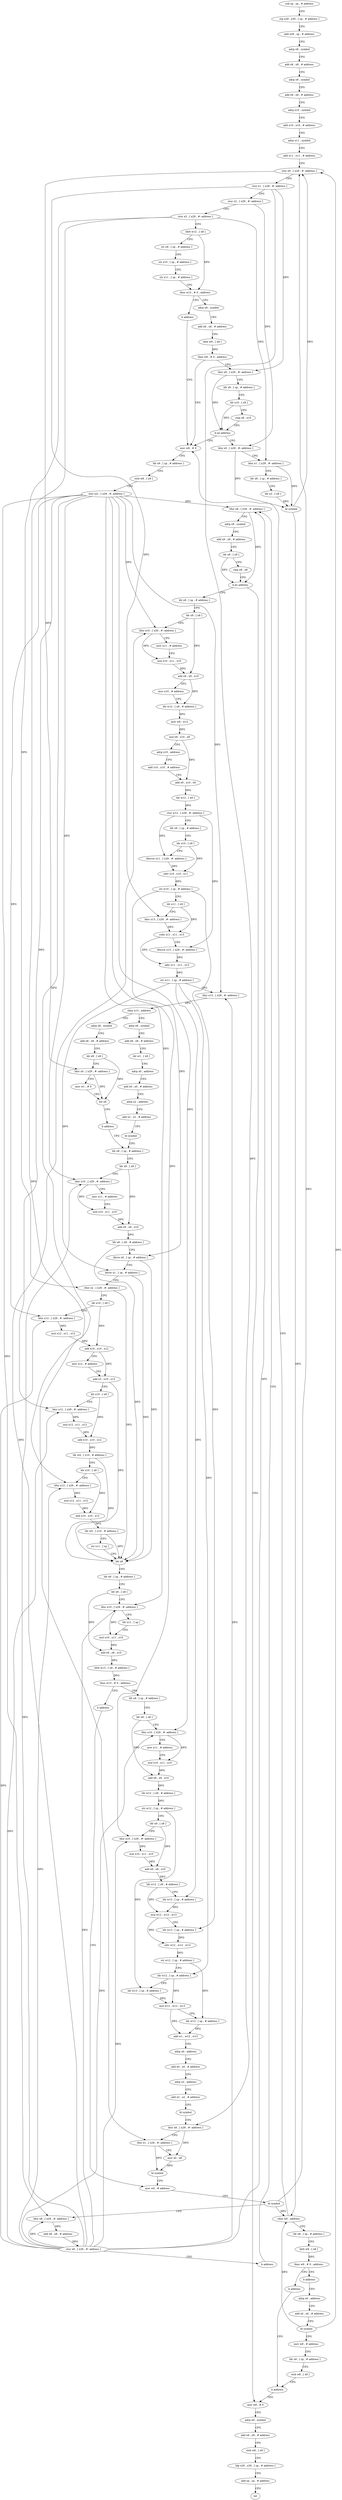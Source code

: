 digraph "func" {
"4220228" [label = "sub sp , sp , # address" ]
"4220232" [label = "stp x29 , x30 , [ sp , # address ]" ]
"4220236" [label = "add x29 , sp , # address" ]
"4220240" [label = "adrp x8 , symbol" ]
"4220244" [label = "add x8 , x8 , # address" ]
"4220248" [label = "adrp x9 , symbol" ]
"4220252" [label = "add x9 , x9 , # address" ]
"4220256" [label = "adrp x10 , symbol" ]
"4220260" [label = "add x10 , x10 , # address" ]
"4220264" [label = "adrp x11 , symbol" ]
"4220268" [label = "add x11 , x11 , # address" ]
"4220272" [label = "stur x0 , [ x29 , #- address ]" ]
"4220276" [label = "stur x1 , [ x29 , #- address ]" ]
"4220280" [label = "stur x2 , [ x29 , #- address ]" ]
"4220284" [label = "stur x3 , [ x29 , #- address ]" ]
"4220288" [label = "ldrb w12 , [ x8 ]" ]
"4220292" [label = "str x9 , [ sp , # address ]" ]
"4220296" [label = "str x10 , [ sp , # address ]" ]
"4220300" [label = "str x11 , [ sp , # address ]" ]
"4220304" [label = "tbnz w12 , # 0 , address" ]
"4220312" [label = "adrp x8 , symbol" ]
"4220308" [label = "b address" ]
"4220316" [label = "add x8 , x8 , # address" ]
"4220320" [label = "ldrb w9 , [ x8 ]" ]
"4220324" [label = "tbnz w9 , # 0 , address" ]
"4220420" [label = "mov w8 , # 0" ]
"4220328" [label = "ldur x8 , [ x29 , #- address ]" ]
"4220424" [label = "ldr x9 , [ sp , # address ]" ]
"4220428" [label = "strb w8 , [ x9 ]" ]
"4220432" [label = "stur xzr , [ x29 , #- address ]" ]
"4220436" [label = "ldur x8 , [ x29 , #- address ]" ]
"4220332" [label = "ldr x9 , [ sp , # address ]" ]
"4220336" [label = "ldr x10 , [ x9 ]" ]
"4220340" [label = "cmp x8 , x10" ]
"4220344" [label = "b.ne address" ]
"4220348" [label = "ldur x0 , [ x29 , #- address ]" ]
"4220932" [label = "mov w8 , # 0" ]
"4220936" [label = "adrp x9 , symbol" ]
"4220940" [label = "add x9 , x9 , # address" ]
"4220944" [label = "strb w8 , [ x9 ]" ]
"4220948" [label = "ldp x29 , x30 , [ sp , # address ]" ]
"4220952" [label = "add sp , sp , # address" ]
"4220956" [label = "ret" ]
"4220460" [label = "ldr x8 , [ sp , # address ]" ]
"4220464" [label = "ldr x9 , [ x8 ]" ]
"4220468" [label = "ldur x10 , [ x29 , #- address ]" ]
"4220472" [label = "mov x11 , # address" ]
"4220476" [label = "mul x10 , x11 , x10" ]
"4220480" [label = "add x9 , x9 , x10" ]
"4220484" [label = "mov x10 , # address" ]
"4220488" [label = "ldr w12 , [ x9 , # address ]" ]
"4220492" [label = "mov w9 , w12" ]
"4220496" [label = "mul x9 , x10 , x9" ]
"4220500" [label = "adrp x10 , address" ]
"4220504" [label = "add x10 , x10 , # address" ]
"4220508" [label = "add x9 , x10 , x9" ]
"4220512" [label = "ldr w12 , [ x9 ]" ]
"4220516" [label = "stur w12 , [ x29 , #- address ]" ]
"4220520" [label = "ldr x9 , [ sp , # address ]" ]
"4220524" [label = "ldr x10 , [ x9 ]" ]
"4220528" [label = "ldursw x11 , [ x29 , #- address ]" ]
"4220532" [label = "udiv x10 , x10 , x11" ]
"4220536" [label = "str w10 , [ sp , # address ]" ]
"4220540" [label = "ldr x11 , [ x9 ]" ]
"4220544" [label = "ldur x13 , [ x29 , #- address ]" ]
"4220548" [label = "subs x11 , x11 , x13" ]
"4220552" [label = "ldursw x13 , [ x29 , #- address ]" ]
"4220556" [label = "udiv x11 , x11 , x13" ]
"4220560" [label = "str w11 , [ sp , # address ]" ]
"4220564" [label = "ldur x13 , [ x29 , #- address ]" ]
"4220568" [label = "cbnz x13 , address" ]
"4220600" [label = "adrp x8 , symbol" ]
"4220572" [label = "adrp x8 , symbol" ]
"4220352" [label = "ldur x1 , [ x29 , #- address ]" ]
"4220356" [label = "ldr x8 , [ sp , # address ]" ]
"4220360" [label = "ldr x2 , [ x8 ]" ]
"4220364" [label = "bl symbol" ]
"4220368" [label = "cbnz w0 , address" ]
"4220372" [label = "ldr x8 , [ sp , # address ]" ]
"4220604" [label = "add x8 , x8 , # address" ]
"4220608" [label = "ldr w1 , [ x8 ]" ]
"4220612" [label = "adrp x0 , address" ]
"4220616" [label = "add x0 , x0 , # address" ]
"4220620" [label = "adrp x2 , address" ]
"4220624" [label = "add x2 , x2 , # address" ]
"4220628" [label = "bl symbol" ]
"4220632" [label = "ldr x8 , [ sp , # address ]" ]
"4220576" [label = "add x8 , x8 , # address" ]
"4220580" [label = "ldr x8 , [ x8 ]" ]
"4220584" [label = "ldur x0 , [ x29 , #- address ]" ]
"4220588" [label = "mov w1 , # 0" ]
"4220592" [label = "blr x8" ]
"4220596" [label = "b address" ]
"4220376" [label = "ldrb w9 , [ x8 ]" ]
"4220380" [label = "tbnz w9 , # 0 , address" ]
"4220388" [label = "b address" ]
"4220384" [label = "b address" ]
"4220780" [label = "ldr x8 , [ sp , # address ]" ]
"4220784" [label = "ldr x9 , [ x8 ]" ]
"4220788" [label = "ldur x10 , [ x29 , #- address ]" ]
"4220792" [label = "mov x11 , # address" ]
"4220796" [label = "mul x10 , x11 , x10" ]
"4220800" [label = "add x9 , x9 , x10" ]
"4220804" [label = "ldr w12 , [ x9 , # address ]" ]
"4220808" [label = "str w12 , [ sp , # address ]" ]
"4220812" [label = "ldr x9 , [ x8 ]" ]
"4220816" [label = "ldur x10 , [ x29 , #- address ]" ]
"4220820" [label = "mul x10 , x11 , x10" ]
"4220824" [label = "add x9 , x9 , x10" ]
"4220828" [label = "ldr w12 , [ x9 , # address ]" ]
"4220832" [label = "ldr w13 , [ sp , # address ]" ]
"4220836" [label = "mul w12 , w12 , w13" ]
"4220840" [label = "ldr w13 , [ sp , # address ]" ]
"4220844" [label = "sdiv w12 , w12 , w13" ]
"4220848" [label = "str w12 , [ sp , # address ]" ]
"4220852" [label = "ldr w12 , [ sp , # address ]" ]
"4220856" [label = "ldr w13 , [ sp , # address ]" ]
"4220860" [label = "mul w12 , w12 , w13" ]
"4220864" [label = "ldr w13 , [ sp , # address ]" ]
"4220868" [label = "add w1 , w12 , w13" ]
"4220872" [label = "adrp x0 , address" ]
"4220876" [label = "add x0 , x0 , # address" ]
"4220880" [label = "adrp x2 , address" ]
"4220884" [label = "add x2 , x2 , # address" ]
"4220888" [label = "bl symbol" ]
"4220892" [label = "ldur x8 , [ x29 , #- address ]" ]
"4220896" [label = "ldur x1 , [ x29 , #- address ]" ]
"4220900" [label = "mov x0 , x8" ]
"4220904" [label = "bl symbol" ]
"4220908" [label = "mov w0 , # address" ]
"4220776" [label = "b address" ]
"4220636" [label = "ldr x9 , [ x8 ]" ]
"4220640" [label = "ldur x10 , [ x29 , #- address ]" ]
"4220644" [label = "mov x11 , # address" ]
"4220648" [label = "mul x10 , x11 , x10" ]
"4220652" [label = "add x9 , x9 , x10" ]
"4220656" [label = "ldr x9 , [ x9 , # address ]" ]
"4220660" [label = "ldrsw x0 , [ sp , # address ]" ]
"4220664" [label = "ldrsw x1 , [ sp , # address ]" ]
"4220668" [label = "ldur x2 , [ x29 , #- address ]" ]
"4220672" [label = "ldr x10 , [ x8 ]" ]
"4220676" [label = "ldur x12 , [ x29 , #- address ]" ]
"4220680" [label = "mul x12 , x11 , x12" ]
"4220684" [label = "add x10 , x10 , x12" ]
"4220688" [label = "mov x12 , # address" ]
"4220692" [label = "add x3 , x10 , x12" ]
"4220696" [label = "ldr x10 , [ x8 ]" ]
"4220700" [label = "ldur x12 , [ x29 , #- address ]" ]
"4220704" [label = "mul x12 , x11 , x12" ]
"4220708" [label = "add x10 , x10 , x12" ]
"4220712" [label = "ldr w4 , [ x10 , # address ]" ]
"4220716" [label = "ldr x10 , [ x8 ]" ]
"4220720" [label = "ldur x12 , [ x29 , #- address ]" ]
"4220724" [label = "mul x12 , x11 , x12" ]
"4220728" [label = "add x10 , x10 , x12" ]
"4220732" [label = "ldr w5 , [ x10 , # address ]" ]
"4220736" [label = "str x11 , [ sp ]" ]
"4220740" [label = "blr x9" ]
"4220744" [label = "ldr x8 , [ sp , # address ]" ]
"4220748" [label = "ldr x9 , [ x8 ]" ]
"4220752" [label = "ldur x10 , [ x29 , #- address ]" ]
"4220756" [label = "ldr x11 , [ sp ]" ]
"4220760" [label = "mul x10 , x11 , x10" ]
"4220764" [label = "add x9 , x9 , x10" ]
"4220768" [label = "ldrb w13 , [ x9 , # address ]" ]
"4220772" [label = "tbnz w13 , # 0 , address" ]
"4220416" [label = "b address" ]
"4220392" [label = "adrp x0 , address" ]
"4220440" [label = "adrp x9 , symbol" ]
"4220444" [label = "add x9 , x9 , # address" ]
"4220448" [label = "ldr x9 , [ x9 ]" ]
"4220452" [label = "cmp x8 , x9" ]
"4220456" [label = "b.hs address" ]
"4220912" [label = "bl symbol" ]
"4220916" [label = "ldur x8 , [ x29 , #- address ]" ]
"4220920" [label = "add x8 , x8 , # address" ]
"4220924" [label = "stur x8 , [ x29 , #- address ]" ]
"4220928" [label = "b address" ]
"4220396" [label = "add x0 , x0 , # address" ]
"4220400" [label = "bl symbol" ]
"4220404" [label = "mov w8 , # address" ]
"4220408" [label = "ldr x9 , [ sp , # address ]" ]
"4220412" [label = "strb w8 , [ x9 ]" ]
"4220228" -> "4220232" [ label = "CFG" ]
"4220232" -> "4220236" [ label = "CFG" ]
"4220236" -> "4220240" [ label = "CFG" ]
"4220240" -> "4220244" [ label = "CFG" ]
"4220244" -> "4220248" [ label = "CFG" ]
"4220248" -> "4220252" [ label = "CFG" ]
"4220252" -> "4220256" [ label = "CFG" ]
"4220256" -> "4220260" [ label = "CFG" ]
"4220260" -> "4220264" [ label = "CFG" ]
"4220264" -> "4220268" [ label = "CFG" ]
"4220268" -> "4220272" [ label = "CFG" ]
"4220272" -> "4220276" [ label = "CFG" ]
"4220272" -> "4220584" [ label = "DFG" ]
"4220276" -> "4220280" [ label = "CFG" ]
"4220276" -> "4220328" [ label = "DFG" ]
"4220276" -> "4220544" [ label = "DFG" ]
"4220276" -> "4220892" [ label = "DFG" ]
"4220280" -> "4220284" [ label = "CFG" ]
"4220280" -> "4220348" [ label = "DFG" ]
"4220284" -> "4220288" [ label = "CFG" ]
"4220284" -> "4220352" [ label = "DFG" ]
"4220284" -> "4220668" [ label = "DFG" ]
"4220284" -> "4220896" [ label = "DFG" ]
"4220288" -> "4220292" [ label = "CFG" ]
"4220288" -> "4220304" [ label = "DFG" ]
"4220292" -> "4220296" [ label = "CFG" ]
"4220296" -> "4220300" [ label = "CFG" ]
"4220300" -> "4220304" [ label = "CFG" ]
"4220304" -> "4220312" [ label = "CFG" ]
"4220304" -> "4220308" [ label = "CFG" ]
"4220312" -> "4220316" [ label = "CFG" ]
"4220308" -> "4220420" [ label = "CFG" ]
"4220316" -> "4220320" [ label = "CFG" ]
"4220320" -> "4220324" [ label = "DFG" ]
"4220324" -> "4220420" [ label = "CFG" ]
"4220324" -> "4220328" [ label = "CFG" ]
"4220420" -> "4220424" [ label = "CFG" ]
"4220328" -> "4220332" [ label = "CFG" ]
"4220328" -> "4220344" [ label = "DFG" ]
"4220424" -> "4220428" [ label = "CFG" ]
"4220428" -> "4220432" [ label = "CFG" ]
"4220432" -> "4220436" [ label = "DFG" ]
"4220432" -> "4220468" [ label = "DFG" ]
"4220432" -> "4220564" [ label = "DFG" ]
"4220432" -> "4220640" [ label = "DFG" ]
"4220432" -> "4220676" [ label = "DFG" ]
"4220432" -> "4220700" [ label = "DFG" ]
"4220432" -> "4220720" [ label = "DFG" ]
"4220432" -> "4220752" [ label = "DFG" ]
"4220432" -> "4220788" [ label = "DFG" ]
"4220432" -> "4220816" [ label = "DFG" ]
"4220432" -> "4220916" [ label = "DFG" ]
"4220436" -> "4220440" [ label = "CFG" ]
"4220436" -> "4220456" [ label = "DFG" ]
"4220332" -> "4220336" [ label = "CFG" ]
"4220336" -> "4220340" [ label = "CFG" ]
"4220336" -> "4220344" [ label = "DFG" ]
"4220340" -> "4220344" [ label = "CFG" ]
"4220344" -> "4220420" [ label = "CFG" ]
"4220344" -> "4220348" [ label = "CFG" ]
"4220348" -> "4220352" [ label = "CFG" ]
"4220348" -> "4220364" [ label = "DFG" ]
"4220932" -> "4220936" [ label = "CFG" ]
"4220936" -> "4220940" [ label = "CFG" ]
"4220940" -> "4220944" [ label = "CFG" ]
"4220944" -> "4220948" [ label = "CFG" ]
"4220948" -> "4220952" [ label = "CFG" ]
"4220952" -> "4220956" [ label = "CFG" ]
"4220460" -> "4220464" [ label = "CFG" ]
"4220464" -> "4220468" [ label = "CFG" ]
"4220464" -> "4220480" [ label = "DFG" ]
"4220468" -> "4220472" [ label = "CFG" ]
"4220468" -> "4220476" [ label = "DFG" ]
"4220472" -> "4220476" [ label = "CFG" ]
"4220476" -> "4220480" [ label = "DFG" ]
"4220480" -> "4220484" [ label = "CFG" ]
"4220480" -> "4220488" [ label = "DFG" ]
"4220484" -> "4220488" [ label = "CFG" ]
"4220488" -> "4220492" [ label = "DFG" ]
"4220492" -> "4220496" [ label = "DFG" ]
"4220496" -> "4220500" [ label = "CFG" ]
"4220496" -> "4220508" [ label = "DFG" ]
"4220500" -> "4220504" [ label = "CFG" ]
"4220504" -> "4220508" [ label = "CFG" ]
"4220508" -> "4220512" [ label = "DFG" ]
"4220512" -> "4220516" [ label = "DFG" ]
"4220516" -> "4220520" [ label = "CFG" ]
"4220516" -> "4220528" [ label = "DFG" ]
"4220516" -> "4220552" [ label = "DFG" ]
"4220520" -> "4220524" [ label = "CFG" ]
"4220524" -> "4220528" [ label = "CFG" ]
"4220524" -> "4220532" [ label = "DFG" ]
"4220528" -> "4220532" [ label = "DFG" ]
"4220532" -> "4220536" [ label = "DFG" ]
"4220536" -> "4220540" [ label = "CFG" ]
"4220536" -> "4220660" [ label = "DFG" ]
"4220536" -> "4220840" [ label = "DFG" ]
"4220540" -> "4220544" [ label = "CFG" ]
"4220540" -> "4220548" [ label = "DFG" ]
"4220544" -> "4220548" [ label = "DFG" ]
"4220548" -> "4220552" [ label = "CFG" ]
"4220548" -> "4220556" [ label = "DFG" ]
"4220552" -> "4220556" [ label = "DFG" ]
"4220556" -> "4220560" [ label = "DFG" ]
"4220560" -> "4220564" [ label = "CFG" ]
"4220560" -> "4220664" [ label = "DFG" ]
"4220560" -> "4220832" [ label = "DFG" ]
"4220560" -> "4220852" [ label = "DFG" ]
"4220564" -> "4220568" [ label = "DFG" ]
"4220568" -> "4220600" [ label = "CFG" ]
"4220568" -> "4220572" [ label = "CFG" ]
"4220600" -> "4220604" [ label = "CFG" ]
"4220572" -> "4220576" [ label = "CFG" ]
"4220352" -> "4220356" [ label = "CFG" ]
"4220352" -> "4220364" [ label = "DFG" ]
"4220356" -> "4220360" [ label = "CFG" ]
"4220360" -> "4220364" [ label = "DFG" ]
"4220364" -> "4220368" [ label = "DFG" ]
"4220364" -> "4220272" [ label = "DFG" ]
"4220368" -> "4220420" [ label = "CFG" ]
"4220368" -> "4220372" [ label = "CFG" ]
"4220372" -> "4220376" [ label = "CFG" ]
"4220604" -> "4220608" [ label = "CFG" ]
"4220608" -> "4220612" [ label = "CFG" ]
"4220612" -> "4220616" [ label = "CFG" ]
"4220616" -> "4220620" [ label = "CFG" ]
"4220620" -> "4220624" [ label = "CFG" ]
"4220624" -> "4220628" [ label = "CFG" ]
"4220628" -> "4220632" [ label = "CFG" ]
"4220632" -> "4220636" [ label = "CFG" ]
"4220576" -> "4220580" [ label = "CFG" ]
"4220580" -> "4220584" [ label = "CFG" ]
"4220580" -> "4220592" [ label = "DFG" ]
"4220584" -> "4220588" [ label = "CFG" ]
"4220584" -> "4220592" [ label = "DFG" ]
"4220588" -> "4220592" [ label = "CFG" ]
"4220592" -> "4220596" [ label = "CFG" ]
"4220596" -> "4220632" [ label = "CFG" ]
"4220376" -> "4220380" [ label = "DFG" ]
"4220380" -> "4220388" [ label = "CFG" ]
"4220380" -> "4220384" [ label = "CFG" ]
"4220388" -> "4220416" [ label = "CFG" ]
"4220384" -> "4220392" [ label = "CFG" ]
"4220780" -> "4220784" [ label = "CFG" ]
"4220784" -> "4220788" [ label = "CFG" ]
"4220784" -> "4220800" [ label = "DFG" ]
"4220788" -> "4220792" [ label = "CFG" ]
"4220788" -> "4220796" [ label = "DFG" ]
"4220792" -> "4220796" [ label = "CFG" ]
"4220796" -> "4220800" [ label = "DFG" ]
"4220800" -> "4220804" [ label = "DFG" ]
"4220804" -> "4220808" [ label = "DFG" ]
"4220808" -> "4220812" [ label = "CFG" ]
"4220808" -> "4220856" [ label = "DFG" ]
"4220812" -> "4220816" [ label = "CFG" ]
"4220812" -> "4220824" [ label = "DFG" ]
"4220816" -> "4220820" [ label = "DFG" ]
"4220820" -> "4220824" [ label = "DFG" ]
"4220824" -> "4220828" [ label = "DFG" ]
"4220828" -> "4220832" [ label = "CFG" ]
"4220828" -> "4220836" [ label = "DFG" ]
"4220832" -> "4220836" [ label = "DFG" ]
"4220836" -> "4220840" [ label = "CFG" ]
"4220836" -> "4220844" [ label = "DFG" ]
"4220840" -> "4220844" [ label = "DFG" ]
"4220844" -> "4220848" [ label = "DFG" ]
"4220848" -> "4220852" [ label = "CFG" ]
"4220848" -> "4220864" [ label = "DFG" ]
"4220852" -> "4220856" [ label = "CFG" ]
"4220852" -> "4220860" [ label = "DFG" ]
"4220856" -> "4220860" [ label = "DFG" ]
"4220860" -> "4220864" [ label = "CFG" ]
"4220860" -> "4220868" [ label = "DFG" ]
"4220864" -> "4220868" [ label = "DFG" ]
"4220868" -> "4220872" [ label = "CFG" ]
"4220872" -> "4220876" [ label = "CFG" ]
"4220876" -> "4220880" [ label = "CFG" ]
"4220880" -> "4220884" [ label = "CFG" ]
"4220884" -> "4220888" [ label = "CFG" ]
"4220888" -> "4220892" [ label = "CFG" ]
"4220892" -> "4220896" [ label = "CFG" ]
"4220892" -> "4220900" [ label = "DFG" ]
"4220896" -> "4220900" [ label = "CFG" ]
"4220896" -> "4220904" [ label = "DFG" ]
"4220900" -> "4220904" [ label = "DFG" ]
"4220904" -> "4220908" [ label = "CFG" ]
"4220908" -> "4220912" [ label = "CFG" ]
"4220776" -> "4220908" [ label = "CFG" ]
"4220636" -> "4220640" [ label = "CFG" ]
"4220636" -> "4220652" [ label = "DFG" ]
"4220640" -> "4220644" [ label = "CFG" ]
"4220640" -> "4220648" [ label = "DFG" ]
"4220644" -> "4220648" [ label = "CFG" ]
"4220648" -> "4220652" [ label = "DFG" ]
"4220652" -> "4220656" [ label = "DFG" ]
"4220656" -> "4220660" [ label = "CFG" ]
"4220656" -> "4220740" [ label = "DFG" ]
"4220660" -> "4220664" [ label = "CFG" ]
"4220660" -> "4220740" [ label = "DFG" ]
"4220664" -> "4220668" [ label = "CFG" ]
"4220664" -> "4220740" [ label = "DFG" ]
"4220668" -> "4220672" [ label = "CFG" ]
"4220668" -> "4220740" [ label = "DFG" ]
"4220672" -> "4220676" [ label = "CFG" ]
"4220672" -> "4220684" [ label = "DFG" ]
"4220676" -> "4220680" [ label = "DFG" ]
"4220680" -> "4220684" [ label = "DFG" ]
"4220684" -> "4220688" [ label = "CFG" ]
"4220684" -> "4220692" [ label = "DFG" ]
"4220688" -> "4220692" [ label = "CFG" ]
"4220692" -> "4220696" [ label = "CFG" ]
"4220692" -> "4220740" [ label = "DFG" ]
"4220696" -> "4220700" [ label = "CFG" ]
"4220696" -> "4220708" [ label = "DFG" ]
"4220700" -> "4220704" [ label = "DFG" ]
"4220704" -> "4220708" [ label = "DFG" ]
"4220708" -> "4220712" [ label = "DFG" ]
"4220712" -> "4220716" [ label = "CFG" ]
"4220712" -> "4220740" [ label = "DFG" ]
"4220716" -> "4220720" [ label = "CFG" ]
"4220716" -> "4220728" [ label = "DFG" ]
"4220720" -> "4220724" [ label = "DFG" ]
"4220724" -> "4220728" [ label = "DFG" ]
"4220728" -> "4220732" [ label = "DFG" ]
"4220732" -> "4220736" [ label = "CFG" ]
"4220732" -> "4220740" [ label = "DFG" ]
"4220736" -> "4220740" [ label = "CFG" ]
"4220740" -> "4220744" [ label = "CFG" ]
"4220744" -> "4220748" [ label = "CFG" ]
"4220748" -> "4220752" [ label = "CFG" ]
"4220748" -> "4220764" [ label = "DFG" ]
"4220752" -> "4220756" [ label = "CFG" ]
"4220752" -> "4220760" [ label = "DFG" ]
"4220756" -> "4220760" [ label = "CFG" ]
"4220760" -> "4220764" [ label = "DFG" ]
"4220764" -> "4220768" [ label = "DFG" ]
"4220768" -> "4220772" [ label = "DFG" ]
"4220772" -> "4220780" [ label = "CFG" ]
"4220772" -> "4220776" [ label = "CFG" ]
"4220416" -> "4220932" [ label = "CFG" ]
"4220392" -> "4220396" [ label = "CFG" ]
"4220440" -> "4220444" [ label = "CFG" ]
"4220444" -> "4220448" [ label = "CFG" ]
"4220448" -> "4220452" [ label = "CFG" ]
"4220448" -> "4220456" [ label = "DFG" ]
"4220452" -> "4220456" [ label = "CFG" ]
"4220456" -> "4220932" [ label = "CFG" ]
"4220456" -> "4220460" [ label = "CFG" ]
"4220912" -> "4220916" [ label = "CFG" ]
"4220912" -> "4220272" [ label = "DFG" ]
"4220912" -> "4220368" [ label = "DFG" ]
"4220916" -> "4220920" [ label = "DFG" ]
"4220920" -> "4220924" [ label = "DFG" ]
"4220924" -> "4220928" [ label = "CFG" ]
"4220924" -> "4220436" [ label = "DFG" ]
"4220924" -> "4220468" [ label = "DFG" ]
"4220924" -> "4220564" [ label = "DFG" ]
"4220924" -> "4220640" [ label = "DFG" ]
"4220924" -> "4220676" [ label = "DFG" ]
"4220924" -> "4220700" [ label = "DFG" ]
"4220924" -> "4220720" [ label = "DFG" ]
"4220924" -> "4220752" [ label = "DFG" ]
"4220924" -> "4220788" [ label = "DFG" ]
"4220924" -> "4220816" [ label = "DFG" ]
"4220924" -> "4220916" [ label = "DFG" ]
"4220928" -> "4220436" [ label = "CFG" ]
"4220396" -> "4220400" [ label = "CFG" ]
"4220400" -> "4220404" [ label = "CFG" ]
"4220400" -> "4220272" [ label = "DFG" ]
"4220400" -> "4220368" [ label = "DFG" ]
"4220404" -> "4220408" [ label = "CFG" ]
"4220408" -> "4220412" [ label = "CFG" ]
"4220412" -> "4220416" [ label = "CFG" ]
}
